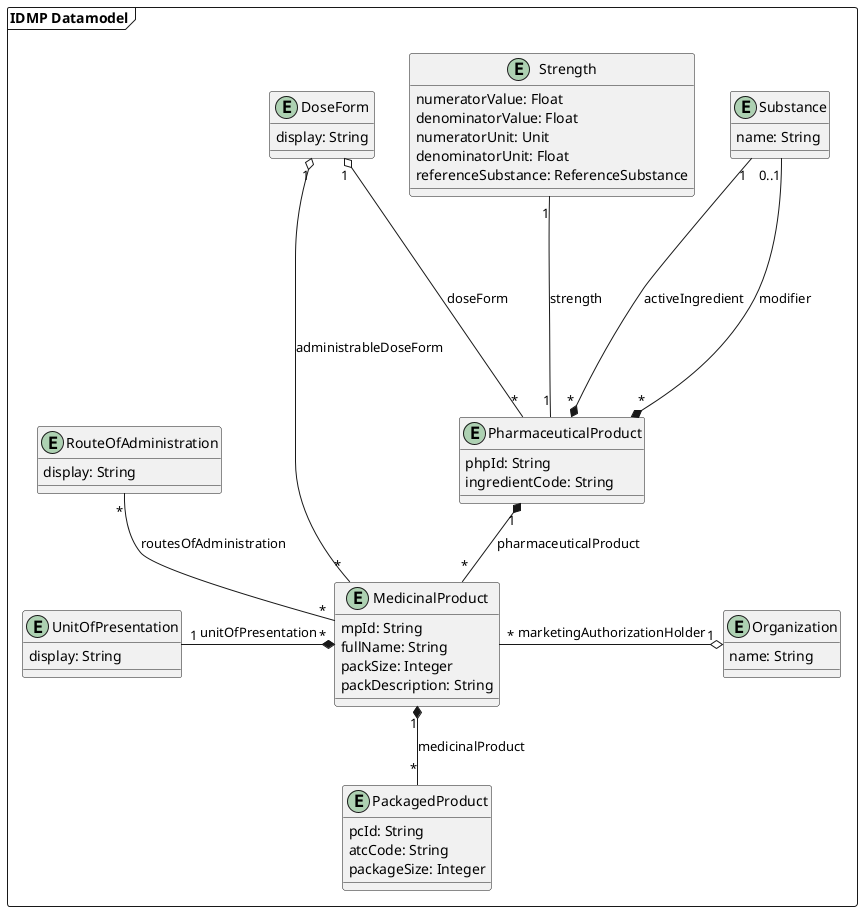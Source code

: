 @startuml
'https://plantuml.com/class-diagram

package "IDMP Datamodel" as idmpDatamodel <<frame>> {
    entity RouteOfAdministration {
        display: String
    }

    entity UnitOfPresentation {
        display: String
    }

    together {
        entity DoseForm {
            display: String
        }

        entity Strength {
            numeratorValue: Float
            denominatorValue: Float
            numeratorUnit: Unit
            denominatorUnit: Float
            referenceSubstance: ReferenceSubstance
        }

        entity Substance {
            name: String
        }
    }

    entity PharmaceuticalProduct {
        phpId: String
        ingredientCode: String
    }

    entity MedicinalProduct {
        mpId: String
        fullName: String
        packSize: Integer
        packDescription: String
    }

    entity PackagedProduct {
        pcId: String
        atcCode: String
        packageSize: Integer
    }

    entity Organization {
        name: String
    }

    Substance "1" ----* "*" PharmaceuticalProduct : activeIngredient
    Substance "0..1" ----* "*" PharmaceuticalProduct : modifier
    DoseForm "1" o-- "*" PharmaceuticalProduct : doseForm
    Strength "1" -- "1" PharmaceuticalProduct : strength

    PharmaceuticalProduct "1" *-- "*" MedicinalProduct : pharmaceuticalProduct

    MedicinalProduct "1" *-- "*" PackagedProduct : medicinalProduct
    MedicinalProduct "*" --o "1" DoseForm : administrableDoseForm
    RouteOfAdministration "*" - "*" MedicinalProduct : routesOfAdministration
    UnitOfPresentation "1" -* "*" MedicinalProduct : unitOfPresentation

    MedicinalProduct "*" -o "1" Organization : marketingAuthorizationHolder

    RouteOfAdministration -[hidden]-> UnitOfPresentation
}
@enduml
